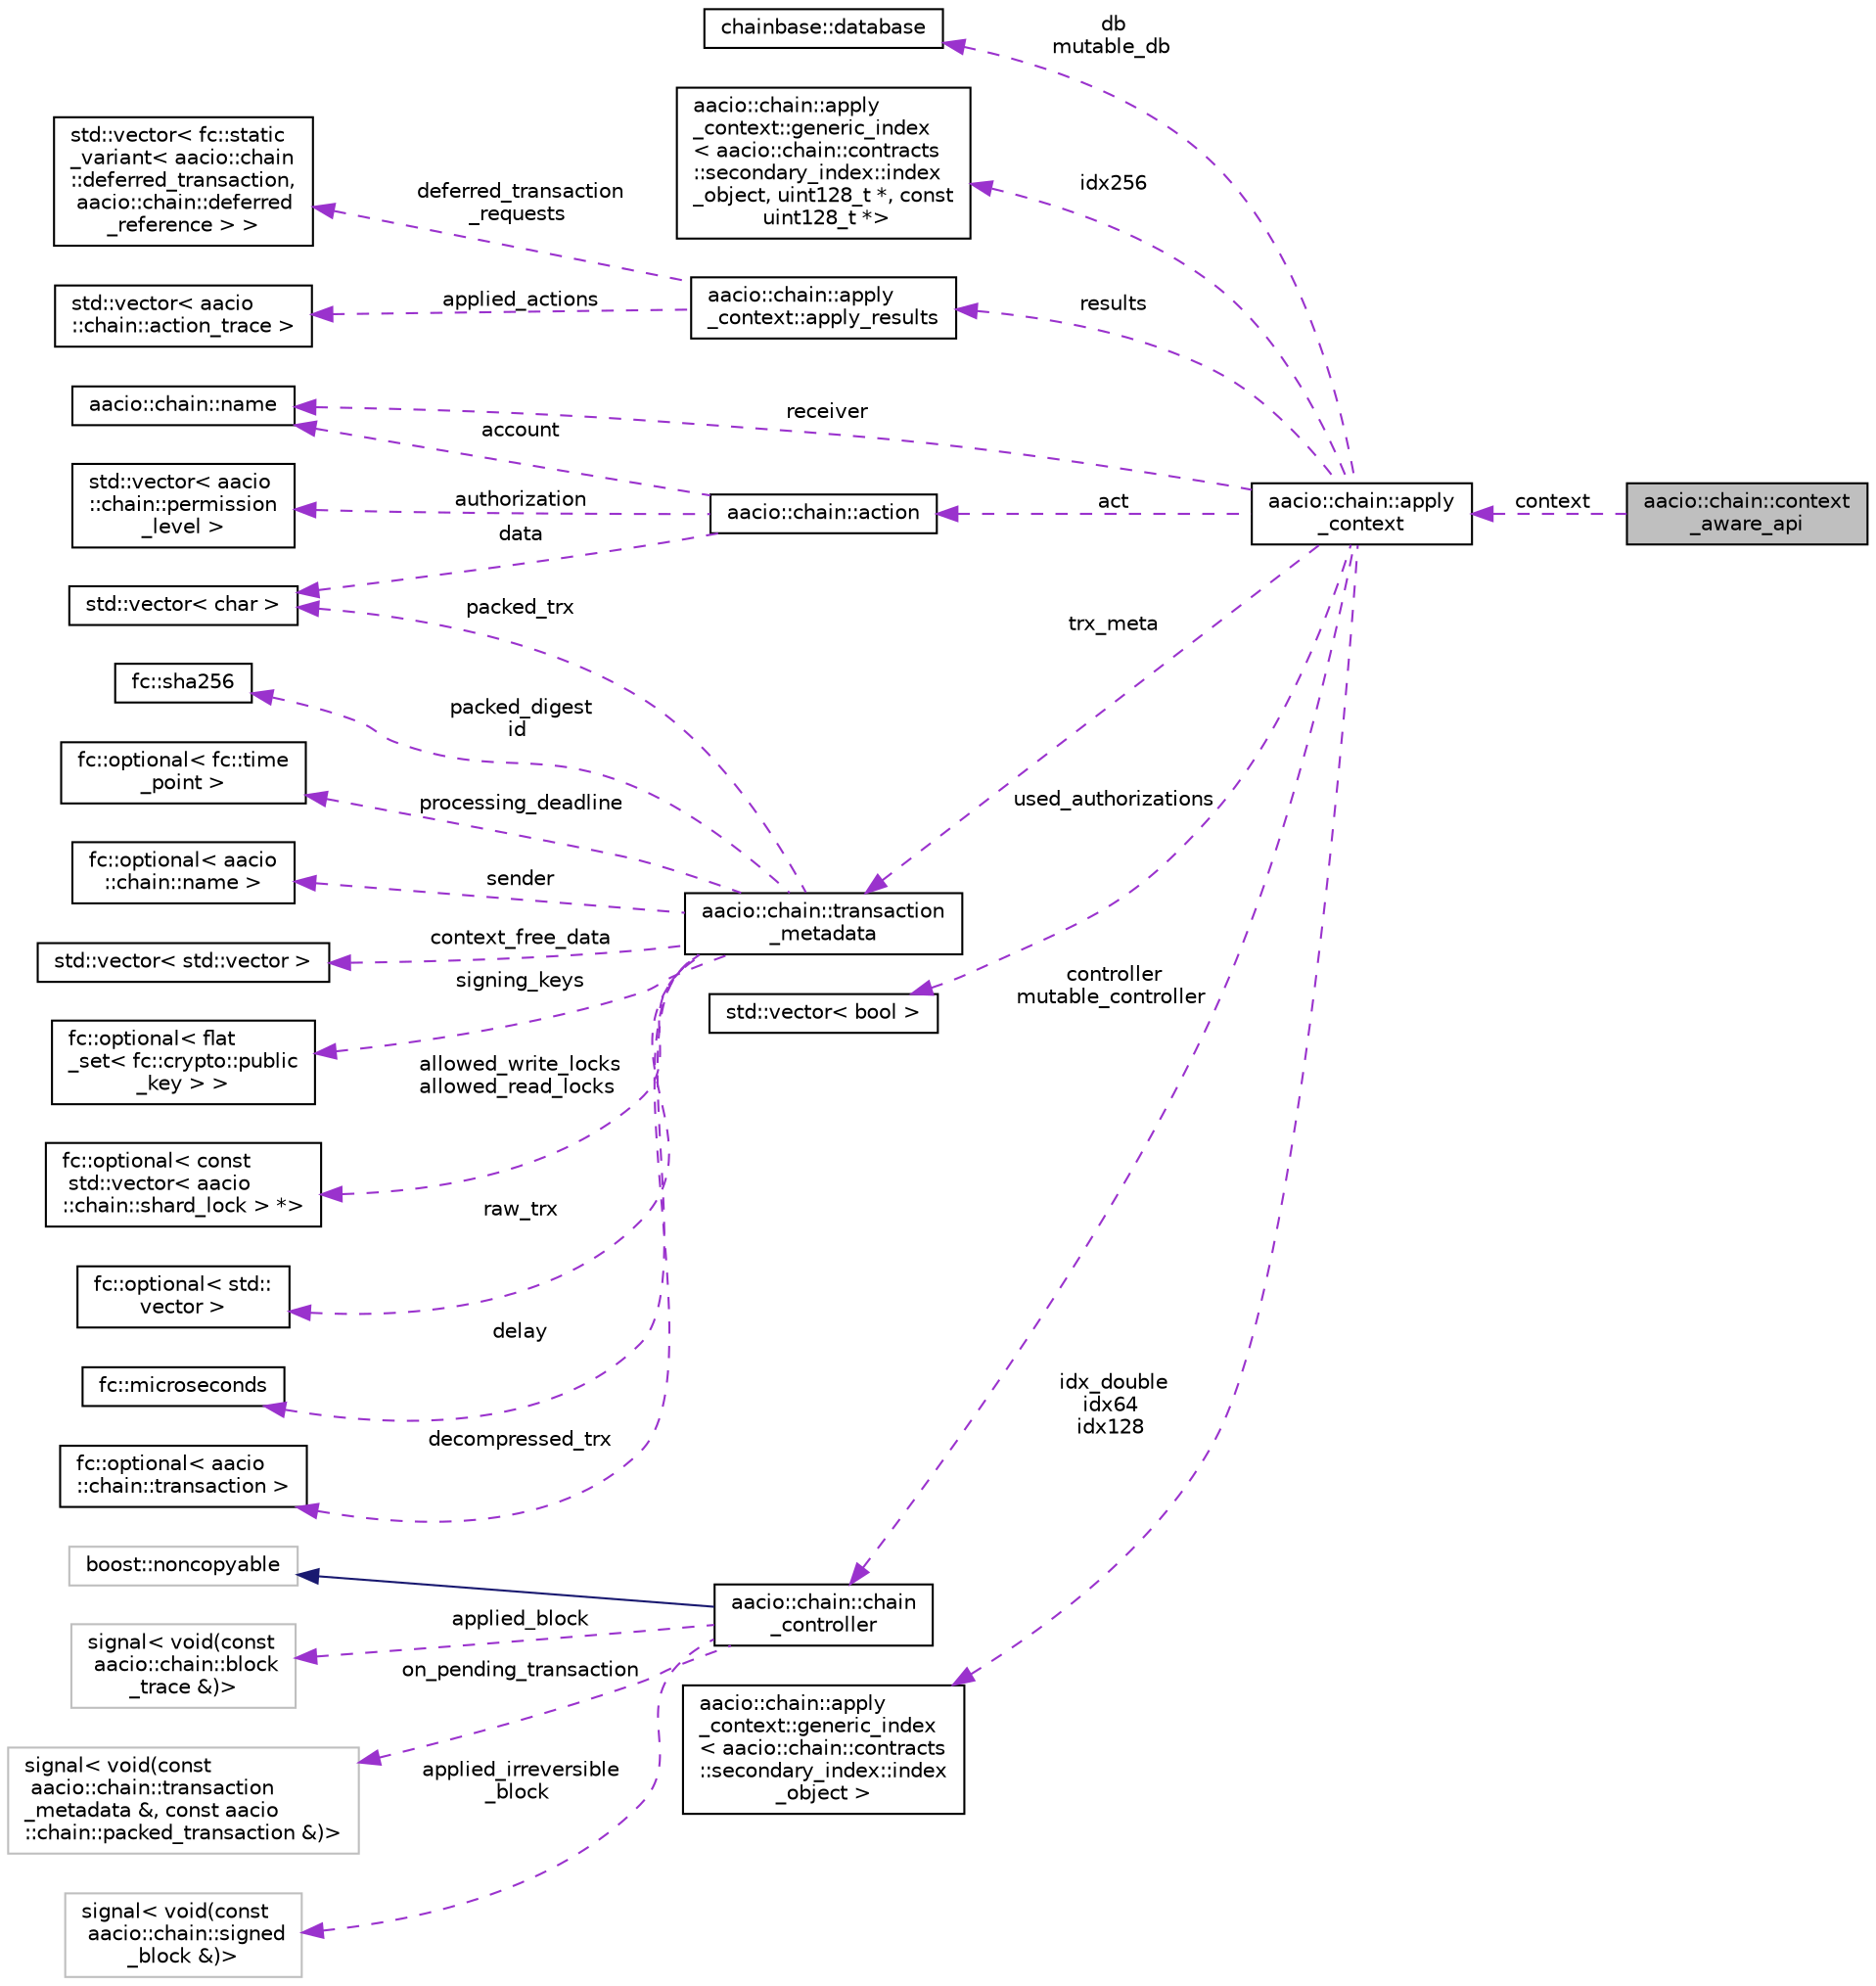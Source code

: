 digraph "aacio::chain::context_aware_api"
{
  edge [fontname="Helvetica",fontsize="10",labelfontname="Helvetica",labelfontsize="10"];
  node [fontname="Helvetica",fontsize="10",shape=record];
  rankdir="LR";
  Node18 [label="aacio::chain::context\l_aware_api",height=0.2,width=0.4,color="black", fillcolor="grey75", style="filled", fontcolor="black"];
  Node19 -> Node18 [dir="back",color="darkorchid3",fontsize="10",style="dashed",label=" context" ,fontname="Helvetica"];
  Node19 [label="aacio::chain::apply\l_context",height=0.2,width=0.4,color="black", fillcolor="white", style="filled",URL="$classaacio_1_1chain_1_1apply__context.html"];
  Node20 -> Node19 [dir="back",color="darkorchid3",fontsize="10",style="dashed",label=" db\nmutable_db" ,fontname="Helvetica"];
  Node20 [label="chainbase::database",height=0.2,width=0.4,color="black", fillcolor="white", style="filled",URL="$classchainbase_1_1database.html"];
  Node21 -> Node19 [dir="back",color="darkorchid3",fontsize="10",style="dashed",label=" idx256" ,fontname="Helvetica"];
  Node21 [label="aacio::chain::apply\l_context::generic_index\l\< aacio::chain::contracts\l::secondary_index::index\l_object, uint128_t *, const\l uint128_t *\>",height=0.2,width=0.4,color="black", fillcolor="white", style="filled",URL="$classaacio_1_1chain_1_1apply__context_1_1generic__index.html"];
  Node22 -> Node19 [dir="back",color="darkorchid3",fontsize="10",style="dashed",label=" results" ,fontname="Helvetica"];
  Node22 [label="aacio::chain::apply\l_context::apply_results",height=0.2,width=0.4,color="black", fillcolor="white", style="filled",URL="$structaacio_1_1chain_1_1apply__context_1_1apply__results.html"];
  Node23 -> Node22 [dir="back",color="darkorchid3",fontsize="10",style="dashed",label=" deferred_transaction\l_requests" ,fontname="Helvetica"];
  Node23 [label="std::vector\< fc::static\l_variant\< aacio::chain\l::deferred_transaction,\l aacio::chain::deferred\l_reference \> \>",height=0.2,width=0.4,color="black", fillcolor="white", style="filled",URL="$classstd_1_1vector.html"];
  Node24 -> Node22 [dir="back",color="darkorchid3",fontsize="10",style="dashed",label=" applied_actions" ,fontname="Helvetica"];
  Node24 [label="std::vector\< aacio\l::chain::action_trace \>",height=0.2,width=0.4,color="black", fillcolor="white", style="filled",URL="$classstd_1_1vector.html"];
  Node25 -> Node19 [dir="back",color="darkorchid3",fontsize="10",style="dashed",label=" act" ,fontname="Helvetica"];
  Node25 [label="aacio::chain::action",height=0.2,width=0.4,color="black", fillcolor="white", style="filled",URL="$structaacio_1_1chain_1_1action.html"];
  Node26 -> Node25 [dir="back",color="darkorchid3",fontsize="10",style="dashed",label=" data" ,fontname="Helvetica"];
  Node26 [label="std::vector\< char \>",height=0.2,width=0.4,color="black", fillcolor="white", style="filled",URL="$classstd_1_1vector.html"];
  Node27 -> Node25 [dir="back",color="darkorchid3",fontsize="10",style="dashed",label=" authorization" ,fontname="Helvetica"];
  Node27 [label="std::vector\< aacio\l::chain::permission\l_level \>",height=0.2,width=0.4,color="black", fillcolor="white", style="filled",URL="$classstd_1_1vector.html"];
  Node28 -> Node25 [dir="back",color="darkorchid3",fontsize="10",style="dashed",label=" account" ,fontname="Helvetica"];
  Node28 [label="aacio::chain::name",height=0.2,width=0.4,color="black", fillcolor="white", style="filled",URL="$structaacio_1_1chain_1_1name.html"];
  Node29 -> Node19 [dir="back",color="darkorchid3",fontsize="10",style="dashed",label=" trx_meta" ,fontname="Helvetica"];
  Node29 [label="aacio::chain::transaction\l_metadata",height=0.2,width=0.4,color="black", fillcolor="white", style="filled",URL="$classaacio_1_1chain_1_1transaction__metadata.html"];
  Node30 -> Node29 [dir="back",color="darkorchid3",fontsize="10",style="dashed",label=" processing_deadline" ,fontname="Helvetica"];
  Node30 [label="fc::optional\< fc::time\l_point \>",height=0.2,width=0.4,color="black", fillcolor="white", style="filled",URL="$classfc_1_1optional.html"];
  Node26 -> Node29 [dir="back",color="darkorchid3",fontsize="10",style="dashed",label=" packed_trx" ,fontname="Helvetica"];
  Node31 -> Node29 [dir="back",color="darkorchid3",fontsize="10",style="dashed",label=" sender" ,fontname="Helvetica"];
  Node31 [label="fc::optional\< aacio\l::chain::name \>",height=0.2,width=0.4,color="black", fillcolor="white", style="filled",URL="$classfc_1_1optional.html"];
  Node32 -> Node29 [dir="back",color="darkorchid3",fontsize="10",style="dashed",label=" context_free_data" ,fontname="Helvetica"];
  Node32 [label="std::vector\< std::vector \>",height=0.2,width=0.4,color="black", fillcolor="white", style="filled",URL="$classstd_1_1vector.html"];
  Node33 -> Node29 [dir="back",color="darkorchid3",fontsize="10",style="dashed",label=" signing_keys" ,fontname="Helvetica"];
  Node33 [label="fc::optional\< flat\l_set\< fc::crypto::public\l_key \> \>",height=0.2,width=0.4,color="black", fillcolor="white", style="filled",URL="$classfc_1_1optional.html"];
  Node34 -> Node29 [dir="back",color="darkorchid3",fontsize="10",style="dashed",label=" allowed_write_locks\nallowed_read_locks" ,fontname="Helvetica"];
  Node34 [label="fc::optional\< const\l std::vector\< aacio\l::chain::shard_lock \> *\>",height=0.2,width=0.4,color="black", fillcolor="white", style="filled",URL="$classfc_1_1optional.html"];
  Node35 -> Node29 [dir="back",color="darkorchid3",fontsize="10",style="dashed",label=" raw_trx" ,fontname="Helvetica"];
  Node35 [label="fc::optional\< std::\lvector \>",height=0.2,width=0.4,color="black", fillcolor="white", style="filled",URL="$classfc_1_1optional.html"];
  Node36 -> Node29 [dir="back",color="darkorchid3",fontsize="10",style="dashed",label=" delay" ,fontname="Helvetica"];
  Node36 [label="fc::microseconds",height=0.2,width=0.4,color="black", fillcolor="white", style="filled",URL="$classfc_1_1microseconds.html"];
  Node37 -> Node29 [dir="back",color="darkorchid3",fontsize="10",style="dashed",label=" decompressed_trx" ,fontname="Helvetica"];
  Node37 [label="fc::optional\< aacio\l::chain::transaction \>",height=0.2,width=0.4,color="black", fillcolor="white", style="filled",URL="$classfc_1_1optional.html"];
  Node38 -> Node29 [dir="back",color="darkorchid3",fontsize="10",style="dashed",label=" packed_digest\nid" ,fontname="Helvetica"];
  Node38 [label="fc::sha256",height=0.2,width=0.4,color="black", fillcolor="white", style="filled",URL="$classfc_1_1sha256.html"];
  Node28 -> Node19 [dir="back",color="darkorchid3",fontsize="10",style="dashed",label=" receiver" ,fontname="Helvetica"];
  Node39 -> Node19 [dir="back",color="darkorchid3",fontsize="10",style="dashed",label=" used_authorizations" ,fontname="Helvetica"];
  Node39 [label="std::vector\< bool \>",height=0.2,width=0.4,color="black", fillcolor="white", style="filled",URL="$classstd_1_1vector.html"];
  Node40 -> Node19 [dir="back",color="darkorchid3",fontsize="10",style="dashed",label=" controller\nmutable_controller" ,fontname="Helvetica"];
  Node40 [label="aacio::chain::chain\l_controller",height=0.2,width=0.4,color="black", fillcolor="white", style="filled",URL="$classaacio_1_1chain_1_1chain__controller.html"];
  Node41 -> Node40 [dir="back",color="midnightblue",fontsize="10",style="solid",fontname="Helvetica"];
  Node41 [label="boost::noncopyable",height=0.2,width=0.4,color="grey75", fillcolor="white", style="filled"];
  Node42 -> Node40 [dir="back",color="darkorchid3",fontsize="10",style="dashed",label=" applied_block" ,fontname="Helvetica"];
  Node42 [label="signal\< void(const\l aacio::chain::block\l_trace &)\>",height=0.2,width=0.4,color="grey75", fillcolor="white", style="filled"];
  Node43 -> Node40 [dir="back",color="darkorchid3",fontsize="10",style="dashed",label=" on_pending_transaction" ,fontname="Helvetica"];
  Node43 [label="signal\< void(const\l aacio::chain::transaction\l_metadata &, const aacio\l::chain::packed_transaction &)\>",height=0.2,width=0.4,color="grey75", fillcolor="white", style="filled"];
  Node44 -> Node40 [dir="back",color="darkorchid3",fontsize="10",style="dashed",label=" applied_irreversible\l_block" ,fontname="Helvetica"];
  Node44 [label="signal\< void(const\l aacio::chain::signed\l_block &)\>",height=0.2,width=0.4,color="grey75", fillcolor="white", style="filled"];
  Node45 -> Node19 [dir="back",color="darkorchid3",fontsize="10",style="dashed",label=" idx_double\nidx64\nidx128" ,fontname="Helvetica"];
  Node45 [label="aacio::chain::apply\l_context::generic_index\l\< aacio::chain::contracts\l::secondary_index::index\l_object \>",height=0.2,width=0.4,color="black", fillcolor="white", style="filled",URL="$classaacio_1_1chain_1_1apply__context_1_1generic__index.html"];
}
